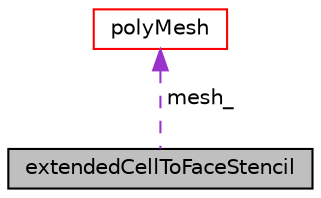 digraph "extendedCellToFaceStencil"
{
  bgcolor="transparent";
  edge [fontname="Helvetica",fontsize="10",labelfontname="Helvetica",labelfontsize="10"];
  node [fontname="Helvetica",fontsize="10",shape=record];
  Node12 [label="extendedCellToFaceStencil",height=0.2,width=0.4,color="black", fillcolor="grey75", style="filled", fontcolor="black"];
  Node13 -> Node12 [dir="back",color="darkorchid3",fontsize="10",style="dashed",label=" mesh_" ,fontname="Helvetica"];
  Node13 [label="polyMesh",height=0.2,width=0.4,color="red",URL="$a28565.html",tooltip="Mesh consisting of general polyhedral cells. "];
}
